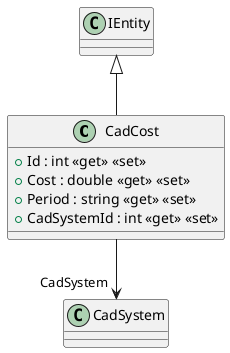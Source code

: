 @startuml
class CadCost {
    + Id : int <<get>> <<set>>
    + Cost : double <<get>> <<set>>
    + Period : string <<get>> <<set>>
    + CadSystemId : int <<get>> <<set>>
}
IEntity <|-- CadCost
CadCost --> "CadSystem" CadSystem
@enduml
